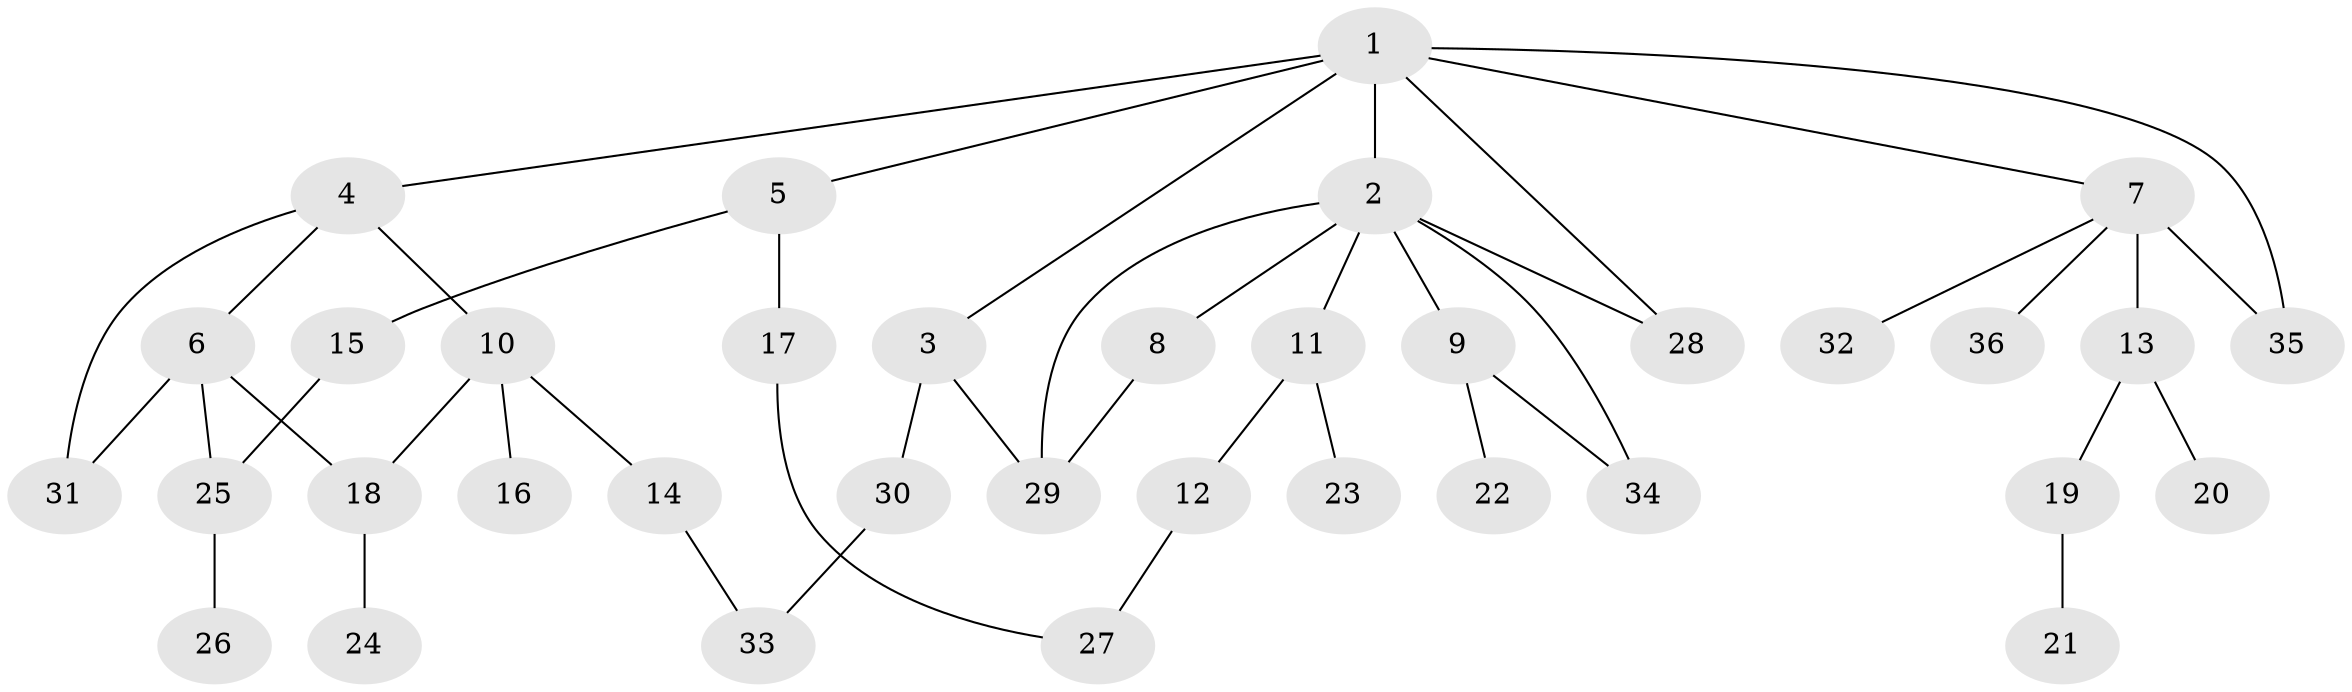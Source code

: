 // original degree distribution, {7: 0.027777777777777776, 4: 0.08333333333333333, 3: 0.18055555555555555, 5: 0.027777777777777776, 2: 0.3055555555555556, 1: 0.3472222222222222, 6: 0.027777777777777776}
// Generated by graph-tools (version 1.1) at 2025/48/03/04/25 22:48:56]
// undirected, 36 vertices, 45 edges
graph export_dot {
  node [color=gray90,style=filled];
  1;
  2;
  3;
  4;
  5;
  6;
  7;
  8;
  9;
  10;
  11;
  12;
  13;
  14;
  15;
  16;
  17;
  18;
  19;
  20;
  21;
  22;
  23;
  24;
  25;
  26;
  27;
  28;
  29;
  30;
  31;
  32;
  33;
  34;
  35;
  36;
  1 -- 2 [weight=1.0];
  1 -- 3 [weight=1.0];
  1 -- 4 [weight=1.0];
  1 -- 5 [weight=1.0];
  1 -- 7 [weight=1.0];
  1 -- 28 [weight=1.0];
  1 -- 35 [weight=1.0];
  2 -- 8 [weight=1.0];
  2 -- 9 [weight=1.0];
  2 -- 11 [weight=1.0];
  2 -- 28 [weight=1.0];
  2 -- 29 [weight=1.0];
  2 -- 34 [weight=1.0];
  3 -- 29 [weight=1.0];
  3 -- 30 [weight=1.0];
  4 -- 6 [weight=1.0];
  4 -- 10 [weight=1.0];
  4 -- 31 [weight=1.0];
  5 -- 15 [weight=1.0];
  5 -- 17 [weight=1.0];
  6 -- 18 [weight=1.0];
  6 -- 25 [weight=1.0];
  6 -- 31 [weight=1.0];
  7 -- 13 [weight=3.0];
  7 -- 32 [weight=1.0];
  7 -- 35 [weight=1.0];
  7 -- 36 [weight=1.0];
  8 -- 29 [weight=1.0];
  9 -- 22 [weight=1.0];
  9 -- 34 [weight=1.0];
  10 -- 14 [weight=1.0];
  10 -- 16 [weight=1.0];
  10 -- 18 [weight=3.0];
  11 -- 12 [weight=1.0];
  11 -- 23 [weight=1.0];
  12 -- 27 [weight=1.0];
  13 -- 19 [weight=1.0];
  13 -- 20 [weight=1.0];
  14 -- 33 [weight=1.0];
  15 -- 25 [weight=1.0];
  17 -- 27 [weight=1.0];
  18 -- 24 [weight=1.0];
  19 -- 21 [weight=1.0];
  25 -- 26 [weight=1.0];
  30 -- 33 [weight=1.0];
}
